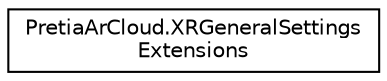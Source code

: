 digraph "Graphical Class Hierarchy"
{
 // LATEX_PDF_SIZE
  edge [fontname="Helvetica",fontsize="10",labelfontname="Helvetica",labelfontsize="10"];
  node [fontname="Helvetica",fontsize="10",shape=record];
  rankdir="LR";
  Node0 [label="PretiaArCloud.XRGeneralSettings\lExtensions",height=0.2,width=0.4,color="black", fillcolor="white", style="filled",URL="$classPretiaArCloud_1_1XRGeneralSettingsExtensions.html",tooltip=" "];
}
